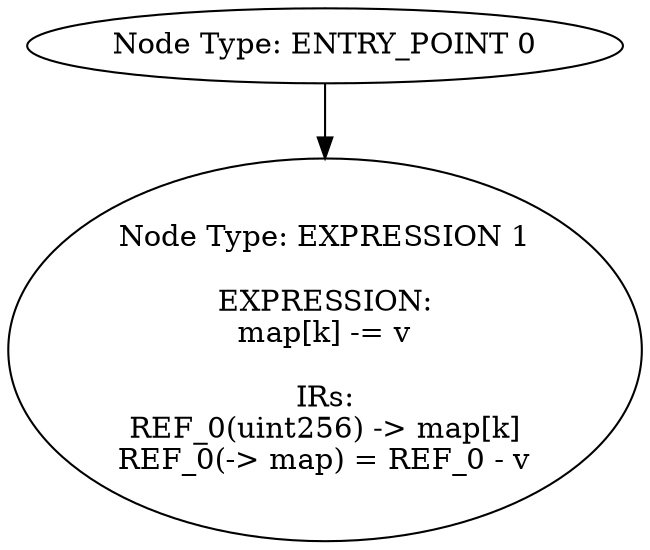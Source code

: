 digraph CFG {
0[label="Node Type: ENTRY_POINT 0
"];
0->1;
1[label="Node Type: EXPRESSION 1

EXPRESSION:
map[k] -= v

IRs:
REF_0(uint256) -> map[k]
REF_0(-> map) = REF_0 - v"];
}

